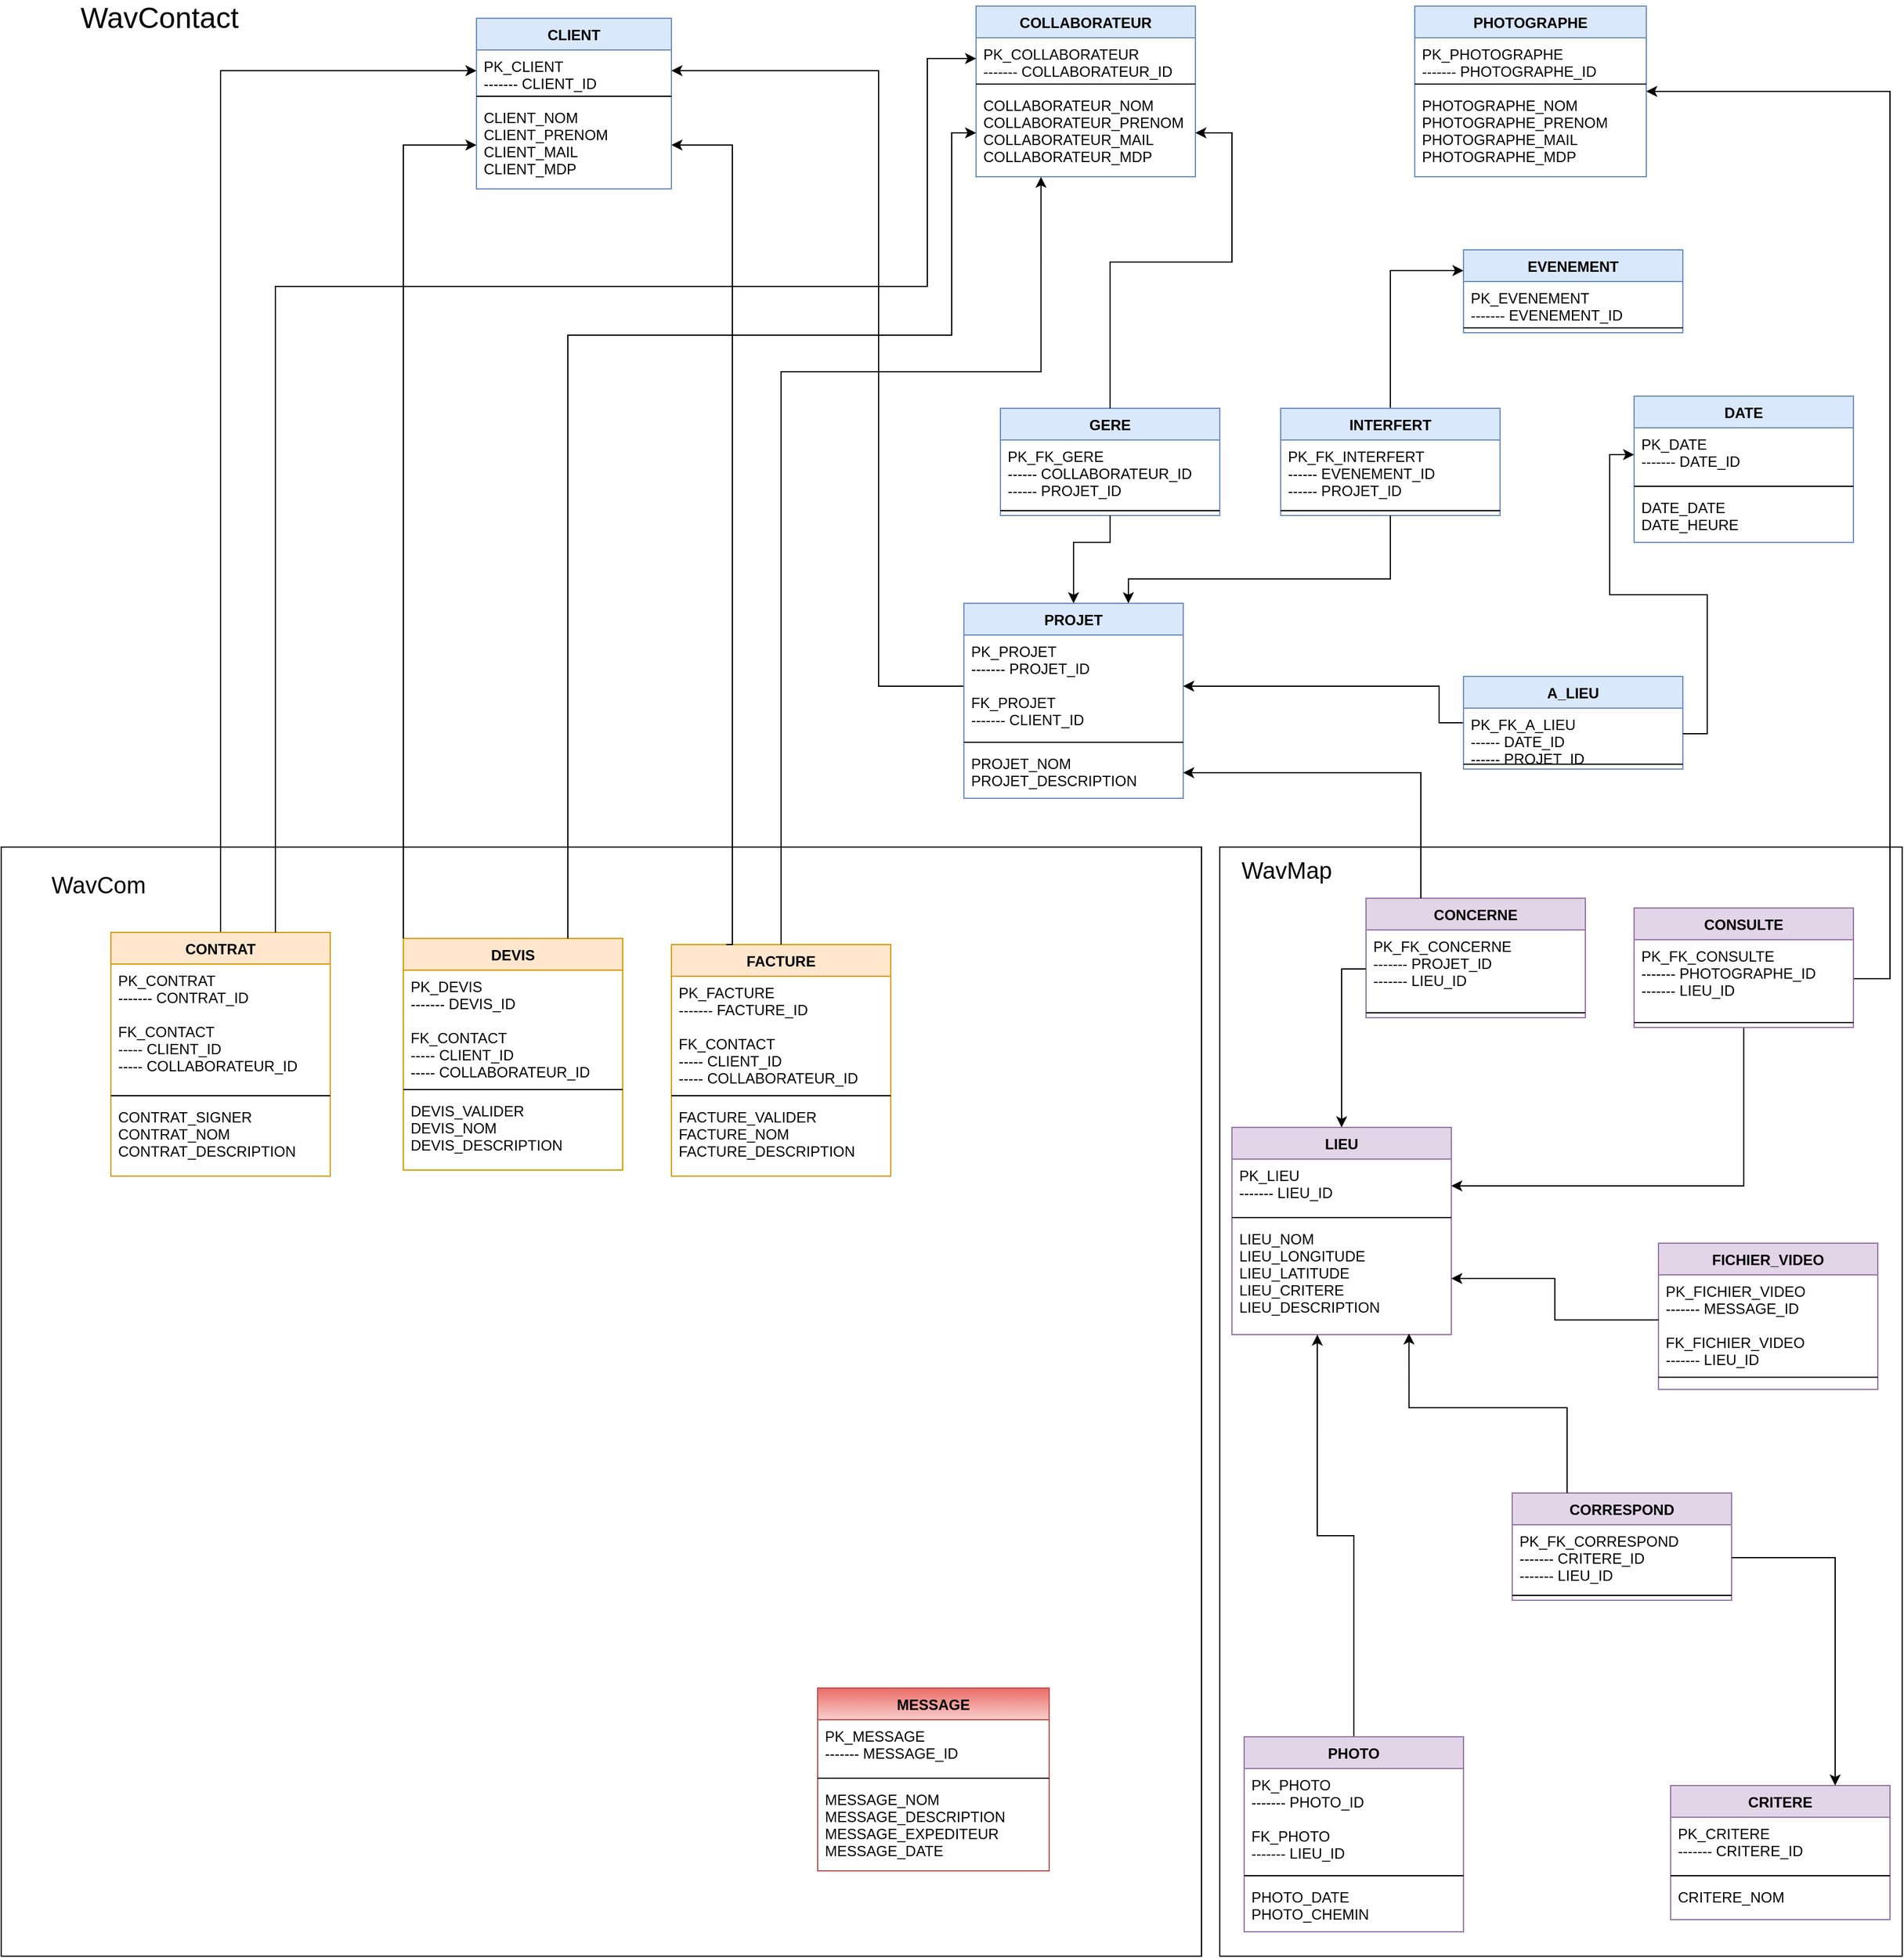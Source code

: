 <mxfile version="15.8.6" type="device"><diagram id="D-ZPbFm5kCAv-HBzowlL" name="Page-1"><mxGraphModel dx="3153" dy="2153" grid="1" gridSize="10" guides="1" tooltips="1" connect="1" arrows="1" fold="1" page="1" pageScale="1" pageWidth="1654" pageHeight="2336" math="0" shadow="0"><root><mxCell id="0"/><mxCell id="1" parent="0"/><mxCell id="SEt0Nu8GCRH9RDk-5Gde-22" value="" style="rounded=0;whiteSpace=wrap;html=1;shadow=0;fillColor=none;" parent="1" vertex="1"><mxGeometry x="47" y="760" width="985" height="910" as="geometry"/></mxCell><mxCell id="SEt0Nu8GCRH9RDk-5Gde-23" value="" style="rounded=0;whiteSpace=wrap;html=1;shadow=0;fillColor=none;" parent="1" vertex="1"><mxGeometry x="1047" y="760" width="560" height="910" as="geometry"/></mxCell><mxCell id="SEt0Nu8GCRH9RDk-5Gde-9" value="CLIENT" style="swimlane;fontStyle=1;align=center;verticalAlign=top;childLayout=stackLayout;horizontal=1;startSize=26;horizontalStack=0;resizeParent=1;resizeParentMax=0;resizeLast=0;collapsible=1;marginBottom=0;fillColor=#dae8fc;strokeColor=#6c8ebf;" parent="1" vertex="1"><mxGeometry x="437" y="80" width="160" height="140" as="geometry"/></mxCell><mxCell id="64" value="PK_CLIENT&#10;------- CLIENT_ID" style="text;strokeColor=none;fillColor=none;align=left;verticalAlign=top;spacingLeft=4;spacingRight=4;overflow=hidden;rotatable=0;points=[[0,0.5],[1,0.5]];portConstraint=eastwest;" parent="SEt0Nu8GCRH9RDk-5Gde-9" vertex="1"><mxGeometry y="26" width="160" height="34" as="geometry"/></mxCell><mxCell id="SEt0Nu8GCRH9RDk-5Gde-11" value="" style="line;strokeWidth=1;fillColor=none;align=left;verticalAlign=middle;spacingTop=-1;spacingLeft=3;spacingRight=3;rotatable=0;labelPosition=right;points=[];portConstraint=eastwest;" parent="SEt0Nu8GCRH9RDk-5Gde-9" vertex="1"><mxGeometry y="60" width="160" height="8" as="geometry"/></mxCell><mxCell id="89" value="CLIENT_NOM&#10;CLIENT_PRENOM&#10;CLIENT_MAIL&#10;CLIENT_MDP" style="text;strokeColor=none;fillColor=none;align=left;verticalAlign=top;spacingLeft=4;spacingRight=4;overflow=hidden;rotatable=0;points=[[0,0.5],[1,0.5]];portConstraint=eastwest;" parent="SEt0Nu8GCRH9RDk-5Gde-9" vertex="1"><mxGeometry y="68" width="160" height="72" as="geometry"/></mxCell><mxCell id="SEt0Nu8GCRH9RDk-5Gde-13" value="COLLABORATEUR" style="swimlane;fontStyle=1;align=center;verticalAlign=top;childLayout=stackLayout;horizontal=1;startSize=26;horizontalStack=0;resizeParent=1;resizeParentMax=0;resizeLast=0;collapsible=1;marginBottom=0;fillColor=#dae8fc;strokeColor=#6c8ebf;" parent="1" vertex="1"><mxGeometry x="847" y="70" width="180" height="140" as="geometry"/></mxCell><mxCell id="65" value="PK_COLLABORATEUR&#10;------- COLLABORATEUR_ID" style="text;strokeColor=none;fillColor=none;align=left;verticalAlign=top;spacingLeft=4;spacingRight=4;overflow=hidden;rotatable=0;points=[[0,0.5],[1,0.5]];portConstraint=eastwest;" parent="SEt0Nu8GCRH9RDk-5Gde-13" vertex="1"><mxGeometry y="26" width="180" height="34" as="geometry"/></mxCell><mxCell id="SEt0Nu8GCRH9RDk-5Gde-14" value="" style="line;strokeWidth=1;fillColor=none;align=left;verticalAlign=middle;spacingTop=-1;spacingLeft=3;spacingRight=3;rotatable=0;labelPosition=right;points=[];portConstraint=eastwest;" parent="SEt0Nu8GCRH9RDk-5Gde-13" vertex="1"><mxGeometry y="60" width="180" height="8" as="geometry"/></mxCell><mxCell id="91" value="COLLABORATEUR_NOM&#10;COLLABORATEUR_PRENOM&#10;COLLABORATEUR_MAIL&#10;COLLABORATEUR_MDP" style="text;strokeColor=none;fillColor=none;align=left;verticalAlign=top;spacingLeft=4;spacingRight=4;overflow=hidden;rotatable=0;points=[[0,0.5],[1,0.5]];portConstraint=eastwest;" parent="SEt0Nu8GCRH9RDk-5Gde-13" vertex="1"><mxGeometry y="68" width="180" height="72" as="geometry"/></mxCell><mxCell id="SEt0Nu8GCRH9RDk-5Gde-24" value="&lt;font style=&quot;font-size: 19px&quot;&gt;WavCom&lt;/font&gt;" style="text;html=1;strokeColor=none;fillColor=none;align=center;verticalAlign=middle;whiteSpace=wrap;rounded=0;shadow=0;fontColor=#000000;" parent="1" vertex="1"><mxGeometry x="67" y="782" width="120" height="20" as="geometry"/></mxCell><mxCell id="SEt0Nu8GCRH9RDk-5Gde-25" value="&lt;font style=&quot;font-size: 19px&quot;&gt;WavMap&lt;/font&gt;" style="text;html=1;strokeColor=none;fillColor=none;align=center;verticalAlign=middle;whiteSpace=wrap;rounded=0;shadow=0;fontColor=#000000;" parent="1" vertex="1"><mxGeometry x="1047" y="770" width="110" height="20" as="geometry"/></mxCell><mxCell id="SEt0Nu8GCRH9RDk-5Gde-26" value="&lt;font style=&quot;font-size: 24px&quot;&gt;WavContact&lt;/font&gt;" style="text;html=1;strokeColor=none;fillColor=none;align=center;verticalAlign=middle;whiteSpace=wrap;rounded=0;shadow=0;fontColor=#000000;" parent="1" vertex="1"><mxGeometry x="87" y="70" width="180" height="20" as="geometry"/></mxCell><mxCell id="SEt0Nu8GCRH9RDk-5Gde-27" style="edgeStyle=orthogonalEdgeStyle;rounded=0;orthogonalLoop=1;jettySize=auto;html=1;exitX=0.5;exitY=1;exitDx=0;exitDy=0;fontColor=#000000;" parent="1" source="SEt0Nu8GCRH9RDk-5Gde-26" target="SEt0Nu8GCRH9RDk-5Gde-26" edge="1"><mxGeometry relative="1" as="geometry"/></mxCell><mxCell id="SEt0Nu8GCRH9RDk-5Gde-48" value="LIEU" style="swimlane;fontStyle=1;align=center;verticalAlign=top;childLayout=stackLayout;horizontal=1;startSize=26;horizontalStack=0;resizeParent=1;resizeParentMax=0;resizeLast=0;collapsible=1;marginBottom=0;fillColor=#e1d5e7;strokeColor=#9673a6;" parent="1" vertex="1"><mxGeometry x="1057" y="990" width="180" height="170" as="geometry"/></mxCell><mxCell id="SEt0Nu8GCRH9RDk-5Gde-49" value="PK_LIEU&#10;------- LIEU_ID" style="text;strokeColor=none;fillColor=none;align=left;verticalAlign=top;spacingLeft=4;spacingRight=4;overflow=hidden;rotatable=0;points=[[0,0.5],[1,0.5]];portConstraint=eastwest;" parent="SEt0Nu8GCRH9RDk-5Gde-48" vertex="1"><mxGeometry y="26" width="180" height="44" as="geometry"/></mxCell><mxCell id="SEt0Nu8GCRH9RDk-5Gde-50" value="" style="line;strokeWidth=1;fillColor=none;align=left;verticalAlign=middle;spacingTop=-1;spacingLeft=3;spacingRight=3;rotatable=0;labelPosition=right;points=[];portConstraint=eastwest;" parent="SEt0Nu8GCRH9RDk-5Gde-48" vertex="1"><mxGeometry y="70" width="180" height="8" as="geometry"/></mxCell><mxCell id="SEt0Nu8GCRH9RDk-5Gde-51" value="LIEU_NOM&#10;LIEU_LONGITUDE&#10;LIEU_LATITUDE&#10;LIEU_CRITERE&#10;LIEU_DESCRIPTION&#10;" style="text;strokeColor=none;fillColor=none;align=left;verticalAlign=top;spacingLeft=4;spacingRight=4;overflow=hidden;rotatable=0;points=[[0,0.5],[1,0.5]];portConstraint=eastwest;fontStyle=0" parent="SEt0Nu8GCRH9RDk-5Gde-48" vertex="1"><mxGeometry y="78" width="180" height="92" as="geometry"/></mxCell><mxCell id="SEt0Nu8GCRH9RDk-5Gde-57" value="DATE" style="swimlane;fontStyle=1;align=center;verticalAlign=top;childLayout=stackLayout;horizontal=1;startSize=26;horizontalStack=0;resizeParent=1;resizeParentMax=0;resizeLast=0;collapsible=1;marginBottom=0;fillColor=#dae8fc;strokeColor=#6c8ebf;" parent="1" vertex="1"><mxGeometry x="1387" y="390" width="180" height="120" as="geometry"/></mxCell><mxCell id="SEt0Nu8GCRH9RDk-5Gde-58" value="PK_DATE&#10;------- DATE_ID" style="text;strokeColor=none;fillColor=none;align=left;verticalAlign=top;spacingLeft=4;spacingRight=4;overflow=hidden;rotatable=0;points=[[0,0.5],[1,0.5]];portConstraint=eastwest;" parent="SEt0Nu8GCRH9RDk-5Gde-57" vertex="1"><mxGeometry y="26" width="180" height="44" as="geometry"/></mxCell><mxCell id="SEt0Nu8GCRH9RDk-5Gde-59" value="" style="line;strokeWidth=1;fillColor=none;align=left;verticalAlign=middle;spacingTop=-1;spacingLeft=3;spacingRight=3;rotatable=0;labelPosition=right;points=[];portConstraint=eastwest;" parent="SEt0Nu8GCRH9RDk-5Gde-57" vertex="1"><mxGeometry y="70" width="180" height="8" as="geometry"/></mxCell><mxCell id="SEt0Nu8GCRH9RDk-5Gde-60" value="DATE_DATE&#10;DATE_HEURE" style="text;strokeColor=none;fillColor=none;align=left;verticalAlign=top;spacingLeft=4;spacingRight=4;overflow=hidden;rotatable=0;points=[[0,0.5],[1,0.5]];portConstraint=eastwest;" parent="SEt0Nu8GCRH9RDk-5Gde-57" vertex="1"><mxGeometry y="78" width="180" height="42" as="geometry"/></mxCell><mxCell id="SEt0Nu8GCRH9RDk-5Gde-70" value="MESSAGE" style="swimlane;fontStyle=1;align=center;verticalAlign=top;childLayout=stackLayout;horizontal=1;startSize=26;horizontalStack=0;resizeParent=1;resizeParentMax=0;resizeLast=0;collapsible=1;marginBottom=0;strokeColor=#b85450;fillColor=#f8cecc;swimlaneFillColor=#ffffff;gradientDirection=north;gradientColor=#ea6b66;glass=0;rounded=0;shadow=0;sketch=0;" parent="1" vertex="1"><mxGeometry x="717" y="1450" width="190" height="150" as="geometry"/></mxCell><mxCell id="SEt0Nu8GCRH9RDk-5Gde-71" value="PK_MESSAGE&#10;------- MESSAGE_ID" style="text;strokeColor=none;fillColor=none;align=left;verticalAlign=top;spacingLeft=4;spacingRight=4;overflow=hidden;rotatable=0;points=[[0,0.5],[1,0.5]];portConstraint=eastwest;" parent="SEt0Nu8GCRH9RDk-5Gde-70" vertex="1"><mxGeometry y="26" width="190" height="44" as="geometry"/></mxCell><mxCell id="SEt0Nu8GCRH9RDk-5Gde-72" value="" style="line;strokeWidth=1;fillColor=none;align=left;verticalAlign=middle;spacingTop=-1;spacingLeft=3;spacingRight=3;rotatable=0;labelPosition=right;points=[];portConstraint=eastwest;" parent="SEt0Nu8GCRH9RDk-5Gde-70" vertex="1"><mxGeometry y="70" width="190" height="8" as="geometry"/></mxCell><mxCell id="SEt0Nu8GCRH9RDk-5Gde-73" value="MESSAGE_NOM&#10;MESSAGE_DESCRIPTION&#10;MESSAGE_EXPEDITEUR&#10;MESSAGE_DATE" style="text;strokeColor=none;fillColor=none;align=left;verticalAlign=top;spacingLeft=4;spacingRight=4;overflow=hidden;rotatable=0;points=[[0,0.5],[1,0.5]];portConstraint=eastwest;" parent="SEt0Nu8GCRH9RDk-5Gde-70" vertex="1"><mxGeometry y="78" width="190" height="72" as="geometry"/></mxCell><mxCell id="74" value="" style="edgeStyle=orthogonalEdgeStyle;rounded=0;orthogonalLoop=1;jettySize=auto;html=1;entryX=1;entryY=0.5;entryDx=0;entryDy=0;exitX=0;exitY=0.5;exitDx=0;exitDy=0;" parent="1" source="SEt0Nu8GCRH9RDk-5Gde-29" target="64" edge="1"><mxGeometry relative="1" as="geometry"><mxPoint x="897" y="635" as="targetPoint"/><Array as="points"><mxPoint x="767" y="628"/><mxPoint x="767" y="123"/></Array></mxGeometry></mxCell><mxCell id="SEt0Nu8GCRH9RDk-5Gde-28" value="PROJET" style="swimlane;fontStyle=1;align=center;verticalAlign=top;childLayout=stackLayout;horizontal=1;startSize=26;horizontalStack=0;resizeParent=1;resizeParentMax=0;resizeLast=0;collapsible=1;marginBottom=0;fillColor=#dae8fc;strokeColor=#6c8ebf;" parent="1" vertex="1"><mxGeometry x="837" y="560" width="180" height="160" as="geometry"><mxRectangle x="775" y="490" width="70" height="26" as="alternateBounds"/></mxGeometry></mxCell><mxCell id="SEt0Nu8GCRH9RDk-5Gde-29" value="PK_PROJET&#10;------- PROJET_ID&#10;&#10;FK_PROJET&#10;------- CLIENT_ID" style="text;strokeColor=none;fillColor=none;align=left;verticalAlign=top;spacingLeft=4;spacingRight=4;overflow=hidden;rotatable=0;points=[[0,0.5],[1,0.5]];portConstraint=eastwest;" parent="SEt0Nu8GCRH9RDk-5Gde-28" vertex="1"><mxGeometry y="26" width="180" height="84" as="geometry"/></mxCell><mxCell id="SEt0Nu8GCRH9RDk-5Gde-30" value="" style="line;strokeWidth=1;fillColor=none;align=left;verticalAlign=middle;spacingTop=-1;spacingLeft=3;spacingRight=3;rotatable=0;labelPosition=right;points=[];portConstraint=eastwest;" parent="SEt0Nu8GCRH9RDk-5Gde-28" vertex="1"><mxGeometry y="110" width="180" height="8" as="geometry"/></mxCell><mxCell id="SEt0Nu8GCRH9RDk-5Gde-31" value="PROJET_NOM&#10;PROJET_DESCRIPTION&#10;&#10;" style="text;strokeColor=none;fillColor=none;align=left;verticalAlign=top;spacingLeft=4;spacingRight=4;overflow=hidden;rotatable=0;points=[[0,0.5],[1,0.5]];portConstraint=eastwest;" parent="SEt0Nu8GCRH9RDk-5Gde-28" vertex="1"><mxGeometry y="118" width="180" height="42" as="geometry"/></mxCell><mxCell id="I1SLngNOvAmTwP2ROaXQ-10" value="FICHIER_VIDEO" style="swimlane;fontStyle=1;align=center;verticalAlign=top;childLayout=stackLayout;horizontal=1;startSize=26;horizontalStack=0;resizeParent=1;resizeParentMax=0;resizeLast=0;collapsible=1;marginBottom=0;fillColor=#e1d5e7;strokeColor=#9673a6;" parent="1" vertex="1"><mxGeometry x="1407" y="1085" width="180" height="120" as="geometry"/></mxCell><mxCell id="49" value="PK_FICHIER_VIDEO&#10;------- MESSAGE_ID&#10;&#10;FK_FICHIER_VIDEO&#10;------- LIEU_ID" style="text;strokeColor=none;fillColor=none;align=left;verticalAlign=top;spacingLeft=4;spacingRight=4;overflow=hidden;rotatable=0;points=[[0,0.5],[1,0.5]];portConstraint=eastwest;" parent="I1SLngNOvAmTwP2ROaXQ-10" vertex="1"><mxGeometry y="26" width="180" height="74" as="geometry"/></mxCell><mxCell id="I1SLngNOvAmTwP2ROaXQ-12" value="" style="line;strokeWidth=1;fillColor=none;align=left;verticalAlign=middle;spacingTop=-1;spacingLeft=3;spacingRight=3;rotatable=0;labelPosition=right;points=[];portConstraint=eastwest;" parent="I1SLngNOvAmTwP2ROaXQ-10" vertex="1"><mxGeometry y="100" width="180" height="20" as="geometry"/></mxCell><mxCell id="63" value="" style="edgeStyle=orthogonalEdgeStyle;rounded=0;orthogonalLoop=1;jettySize=auto;html=1;entryX=0.389;entryY=1;entryDx=0;entryDy=0;entryPerimeter=0;" parent="1" source="I1SLngNOvAmTwP2ROaXQ-14" target="SEt0Nu8GCRH9RDk-5Gde-51" edge="1"><mxGeometry relative="1" as="geometry"><mxPoint x="1127" y="1090" as="targetPoint"/></mxGeometry></mxCell><mxCell id="I1SLngNOvAmTwP2ROaXQ-14" value="PHOTO" style="swimlane;fontStyle=1;align=center;verticalAlign=top;childLayout=stackLayout;horizontal=1;startSize=26;horizontalStack=0;resizeParent=1;resizeParentMax=0;resizeLast=0;collapsible=1;marginBottom=0;fillColor=#e1d5e7;strokeColor=#9673a6;" parent="1" vertex="1"><mxGeometry x="1067" y="1490" width="180" height="160" as="geometry"/></mxCell><mxCell id="I1SLngNOvAmTwP2ROaXQ-15" value="PK_PHOTO&#10;------- PHOTO_ID&#10;&#10;FK_PHOTO&#10;------- LIEU_ID" style="text;strokeColor=none;fillColor=none;align=left;verticalAlign=top;spacingLeft=4;spacingRight=4;overflow=hidden;rotatable=0;points=[[0,0.5],[1,0.5]];portConstraint=eastwest;" parent="I1SLngNOvAmTwP2ROaXQ-14" vertex="1"><mxGeometry y="26" width="180" height="84" as="geometry"/></mxCell><mxCell id="I1SLngNOvAmTwP2ROaXQ-16" value="" style="line;strokeWidth=1;fillColor=none;align=left;verticalAlign=middle;spacingTop=-1;spacingLeft=3;spacingRight=3;rotatable=0;labelPosition=right;points=[];portConstraint=eastwest;" parent="I1SLngNOvAmTwP2ROaXQ-14" vertex="1"><mxGeometry y="110" width="180" height="8" as="geometry"/></mxCell><mxCell id="I1SLngNOvAmTwP2ROaXQ-17" value="PHOTO_DATE&#10;PHOTO_CHEMIN" style="text;strokeColor=none;fillColor=none;align=left;verticalAlign=top;spacingLeft=4;spacingRight=4;overflow=hidden;rotatable=0;points=[[0,0.5],[1,0.5]];portConstraint=eastwest;" parent="I1SLngNOvAmTwP2ROaXQ-14" vertex="1"><mxGeometry y="118" width="180" height="42" as="geometry"/></mxCell><mxCell id="I1SLngNOvAmTwP2ROaXQ-23" value="CRITERE" style="swimlane;fontStyle=1;align=center;verticalAlign=top;childLayout=stackLayout;horizontal=1;startSize=26;horizontalStack=0;resizeParent=1;resizeParentMax=0;resizeLast=0;collapsible=1;marginBottom=0;fillColor=#e1d5e7;strokeColor=#9673a6;" parent="1" vertex="1"><mxGeometry x="1417" y="1530" width="180" height="110" as="geometry"/></mxCell><mxCell id="I1SLngNOvAmTwP2ROaXQ-24" value="PK_CRITERE&#10;------- CRITERE_ID" style="text;strokeColor=none;fillColor=none;align=left;verticalAlign=top;spacingLeft=4;spacingRight=4;overflow=hidden;rotatable=0;points=[[0,0.5],[1,0.5]];portConstraint=eastwest;" parent="I1SLngNOvAmTwP2ROaXQ-23" vertex="1"><mxGeometry y="26" width="180" height="44" as="geometry"/></mxCell><mxCell id="I1SLngNOvAmTwP2ROaXQ-25" value="" style="line;strokeWidth=1;fillColor=none;align=left;verticalAlign=middle;spacingTop=-1;spacingLeft=3;spacingRight=3;rotatable=0;labelPosition=right;points=[];portConstraint=eastwest;" parent="I1SLngNOvAmTwP2ROaXQ-23" vertex="1"><mxGeometry y="70" width="180" height="8" as="geometry"/></mxCell><mxCell id="I1SLngNOvAmTwP2ROaXQ-26" value="CRITERE_NOM" style="text;strokeColor=none;fillColor=none;align=left;verticalAlign=top;spacingLeft=4;spacingRight=4;overflow=hidden;rotatable=0;points=[[0,0.5],[1,0.5]];portConstraint=eastwest;" parent="I1SLngNOvAmTwP2ROaXQ-23" vertex="1"><mxGeometry y="78" width="180" height="32" as="geometry"/></mxCell><mxCell id="95" value="" style="edgeStyle=orthogonalEdgeStyle;rounded=0;orthogonalLoop=1;jettySize=auto;html=1;fontColor=#9933FF;entryX=0;entryY=0.5;entryDx=0;entryDy=0;" parent="1" source="I1SLngNOvAmTwP2ROaXQ-46" target="64" edge="1"><mxGeometry relative="1" as="geometry"><mxPoint x="677" y="500" as="targetPoint"/></mxGeometry></mxCell><mxCell id="I1SLngNOvAmTwP2ROaXQ-46" value="CONTRAT" style="swimlane;fontStyle=1;align=center;verticalAlign=top;childLayout=stackLayout;horizontal=1;startSize=26;horizontalStack=0;resizeParent=1;resizeParentMax=0;resizeLast=0;collapsible=1;marginBottom=0;fillColor=#ffe6cc;strokeColor=#d79b00;" parent="1" vertex="1"><mxGeometry x="137" y="830" width="180" height="200" as="geometry"/></mxCell><mxCell id="I1SLngNOvAmTwP2ROaXQ-47" value="PK_CONTRAT&#10;------- CONTRAT_ID&#10;&#10;FK_CONTACT&#10;----- CLIENT_ID&#10;----- COLLABORATEUR_ID" style="text;strokeColor=none;fillColor=none;align=left;verticalAlign=top;spacingLeft=4;spacingRight=4;overflow=hidden;rotatable=0;points=[[0,0.5],[1,0.5]];portConstraint=eastwest;" parent="I1SLngNOvAmTwP2ROaXQ-46" vertex="1"><mxGeometry y="26" width="180" height="104" as="geometry"/></mxCell><mxCell id="I1SLngNOvAmTwP2ROaXQ-48" value="" style="line;strokeWidth=1;fillColor=none;align=left;verticalAlign=middle;spacingTop=-1;spacingLeft=3;spacingRight=3;rotatable=0;labelPosition=right;points=[];portConstraint=eastwest;" parent="I1SLngNOvAmTwP2ROaXQ-46" vertex="1"><mxGeometry y="130" width="180" height="8" as="geometry"/></mxCell><mxCell id="I1SLngNOvAmTwP2ROaXQ-49" value="CONTRAT_SIGNER&#10;CONTRAT_NOM&#10;CONTRAT_DESCRIPTION" style="text;strokeColor=none;fillColor=none;align=left;verticalAlign=top;spacingLeft=4;spacingRight=4;overflow=hidden;rotatable=0;points=[[0,0.5],[1,0.5]];portConstraint=eastwest;" parent="I1SLngNOvAmTwP2ROaXQ-46" vertex="1"><mxGeometry y="138" width="180" height="62" as="geometry"/></mxCell><mxCell id="I1SLngNOvAmTwP2ROaXQ-51" value="DEVIS" style="swimlane;fontStyle=1;align=center;verticalAlign=top;childLayout=stackLayout;horizontal=1;startSize=26;horizontalStack=0;resizeParent=1;resizeParentMax=0;resizeLast=0;collapsible=1;marginBottom=0;fillColor=#ffe6cc;strokeColor=#d79b00;" parent="1" vertex="1"><mxGeometry x="377" y="835" width="180" height="190" as="geometry"/></mxCell><mxCell id="I1SLngNOvAmTwP2ROaXQ-52" value="PK_DEVIS&#10;------- DEVIS_ID&#10;&#10;FK_CONTACT&#10;----- CLIENT_ID&#10;----- COLLABORATEUR_ID" style="text;strokeColor=none;fillColor=none;align=left;verticalAlign=top;spacingLeft=4;spacingRight=4;overflow=hidden;rotatable=0;points=[[0,0.5],[1,0.5]];portConstraint=eastwest;" parent="I1SLngNOvAmTwP2ROaXQ-51" vertex="1"><mxGeometry y="26" width="180" height="94" as="geometry"/></mxCell><mxCell id="I1SLngNOvAmTwP2ROaXQ-53" value="" style="line;strokeWidth=1;fillColor=none;align=left;verticalAlign=middle;spacingTop=-1;spacingLeft=3;spacingRight=3;rotatable=0;labelPosition=right;points=[];portConstraint=eastwest;" parent="I1SLngNOvAmTwP2ROaXQ-51" vertex="1"><mxGeometry y="120" width="180" height="8" as="geometry"/></mxCell><mxCell id="I1SLngNOvAmTwP2ROaXQ-54" value="DEVIS_VALIDER&#10;DEVIS_NOM&#10;DEVIS_DESCRIPTION" style="text;strokeColor=none;fillColor=none;align=left;verticalAlign=top;spacingLeft=4;spacingRight=4;overflow=hidden;rotatable=0;points=[[0,0.5],[1,0.5]];portConstraint=eastwest;" parent="I1SLngNOvAmTwP2ROaXQ-51" vertex="1"><mxGeometry y="128" width="180" height="62" as="geometry"/></mxCell><mxCell id="I1SLngNOvAmTwP2ROaXQ-59" value="FACTURE" style="swimlane;fontStyle=1;align=center;verticalAlign=top;childLayout=stackLayout;horizontal=1;startSize=26;horizontalStack=0;resizeParent=1;resizeParentMax=0;resizeLast=0;collapsible=1;marginBottom=0;fillColor=#ffe6cc;strokeColor=#d79b00;" parent="1" vertex="1"><mxGeometry x="597" y="840" width="180" height="190" as="geometry"/></mxCell><mxCell id="I1SLngNOvAmTwP2ROaXQ-60" value="PK_FACTURE&#10;------- FACTURE_ID&#10;&#10;FK_CONTACT&#10;----- CLIENT_ID&#10;----- COLLABORATEUR_ID" style="text;strokeColor=none;fillColor=none;align=left;verticalAlign=top;spacingLeft=4;spacingRight=4;overflow=hidden;rotatable=0;points=[[0,0.5],[1,0.5]];portConstraint=eastwest;" parent="I1SLngNOvAmTwP2ROaXQ-59" vertex="1"><mxGeometry y="26" width="180" height="94" as="geometry"/></mxCell><mxCell id="I1SLngNOvAmTwP2ROaXQ-61" value="" style="line;strokeWidth=1;fillColor=none;align=left;verticalAlign=middle;spacingTop=-1;spacingLeft=3;spacingRight=3;rotatable=0;labelPosition=right;points=[];portConstraint=eastwest;" parent="I1SLngNOvAmTwP2ROaXQ-59" vertex="1"><mxGeometry y="120" width="180" height="8" as="geometry"/></mxCell><mxCell id="I1SLngNOvAmTwP2ROaXQ-62" value="FACTURE_VALIDER&#10;FACTURE_NOM&#10;FACTURE_DESCRIPTION" style="text;strokeColor=none;fillColor=none;align=left;verticalAlign=top;spacingLeft=4;spacingRight=4;overflow=hidden;rotatable=0;points=[[0,0.5],[1,0.5]];portConstraint=eastwest;" parent="I1SLngNOvAmTwP2ROaXQ-59" vertex="1"><mxGeometry y="128" width="180" height="62" as="geometry"/></mxCell><mxCell id="I1SLngNOvAmTwP2ROaXQ-74" value="EVENEMENT" style="swimlane;fontStyle=1;align=center;verticalAlign=top;childLayout=stackLayout;horizontal=1;startSize=26;horizontalStack=0;resizeParent=1;resizeParentMax=0;resizeLast=0;collapsible=1;marginBottom=0;fillColor=#dae8fc;strokeColor=#6c8ebf;" parent="1" vertex="1"><mxGeometry x="1247" y="270" width="180" height="68" as="geometry"/></mxCell><mxCell id="I1SLngNOvAmTwP2ROaXQ-75" value="PK_EVENEMENT&#10;------- EVENEMENT_ID" style="text;strokeColor=none;fillColor=none;align=left;verticalAlign=top;spacingLeft=4;spacingRight=4;overflow=hidden;rotatable=0;points=[[0,0.5],[1,0.5]];portConstraint=eastwest;" parent="I1SLngNOvAmTwP2ROaXQ-74" vertex="1"><mxGeometry y="26" width="180" height="34" as="geometry"/></mxCell><mxCell id="I1SLngNOvAmTwP2ROaXQ-76" value="" style="line;strokeWidth=1;fillColor=none;align=left;verticalAlign=middle;spacingTop=-1;spacingLeft=3;spacingRight=3;rotatable=0;labelPosition=right;points=[];portConstraint=eastwest;" parent="I1SLngNOvAmTwP2ROaXQ-74" vertex="1"><mxGeometry y="60" width="180" height="8" as="geometry"/></mxCell><mxCell id="8" value="PHOTOGRAPHE" style="swimlane;fontStyle=1;align=center;verticalAlign=top;childLayout=stackLayout;horizontal=1;startSize=26;horizontalStack=0;resizeParent=1;resizeParentMax=0;resizeLast=0;collapsible=1;marginBottom=0;fillColor=#dae8fc;strokeColor=#6c8ebf;" parent="1" vertex="1"><mxGeometry x="1207" y="70" width="190" height="140" as="geometry"/></mxCell><mxCell id="69" value="PK_PHOTOGRAPHE&#10;------- PHOTOGRAPHE_ID" style="text;strokeColor=none;fillColor=none;align=left;verticalAlign=top;spacingLeft=4;spacingRight=4;overflow=hidden;rotatable=0;points=[[0,0.5],[1,0.5]];portConstraint=eastwest;" parent="8" vertex="1"><mxGeometry y="26" width="190" height="34" as="geometry"/></mxCell><mxCell id="9" value="" style="line;strokeWidth=1;fillColor=none;align=left;verticalAlign=middle;spacingTop=-1;spacingLeft=3;spacingRight=3;rotatable=0;labelPosition=right;points=[];portConstraint=eastwest;" parent="8" vertex="1"><mxGeometry y="60" width="190" height="8" as="geometry"/></mxCell><mxCell id="92" value="PHOTOGRAPHE_NOM&#10;PHOTOGRAPHE_PRENOM&#10;PHOTOGRAPHE_MAIL&#10;PHOTOGRAPHE_MDP" style="text;strokeColor=none;fillColor=none;align=left;verticalAlign=top;spacingLeft=4;spacingRight=4;overflow=hidden;rotatable=0;points=[[0,0.5],[1,0.5]];portConstraint=eastwest;" parent="8" vertex="1"><mxGeometry y="68" width="190" height="72" as="geometry"/></mxCell><mxCell id="17" value="" style="edgeStyle=orthogonalEdgeStyle;rounded=0;orthogonalLoop=1;jettySize=auto;html=1;entryX=1;entryY=0.5;entryDx=0;entryDy=0;" parent="1" source="10" target="SEt0Nu8GCRH9RDk-5Gde-49" edge="1"><mxGeometry relative="1" as="geometry"><mxPoint x="1307" y="868.0" as="targetPoint"/></mxGeometry></mxCell><mxCell id="22" value="" style="edgeStyle=orthogonalEdgeStyle;rounded=0;orthogonalLoop=1;jettySize=auto;html=1;entryX=1;entryY=0.5;entryDx=0;entryDy=0;" parent="1" source="10" target="8" edge="1"><mxGeometry relative="1" as="geometry"><mxPoint x="1647" y="868.0" as="targetPoint"/><Array as="points"><mxPoint x="1597" y="868"/><mxPoint x="1597" y="140"/></Array></mxGeometry></mxCell><mxCell id="10" value="CONSULTE" style="swimlane;fontStyle=1;align=center;verticalAlign=top;childLayout=stackLayout;horizontal=1;startSize=26;horizontalStack=0;resizeParent=1;resizeParentMax=0;resizeLast=0;collapsible=1;marginBottom=0;fillColor=#e1d5e7;strokeColor=#9673a6;" parent="1" vertex="1"><mxGeometry x="1387" y="810" width="180" height="98" as="geometry"/></mxCell><mxCell id="75" value="PK_FK_CONSULTE&#10;------- PHOTOGRAPHE_ID&#10;------- LIEU_ID" style="text;strokeColor=none;fillColor=none;align=left;verticalAlign=top;spacingLeft=4;spacingRight=4;overflow=hidden;rotatable=0;points=[[0,0.5],[1,0.5]];portConstraint=eastwest;" parent="10" vertex="1"><mxGeometry y="26" width="180" height="64" as="geometry"/></mxCell><mxCell id="12" value="" style="line;strokeWidth=1;fillColor=none;align=left;verticalAlign=middle;spacingTop=-1;spacingLeft=3;spacingRight=3;rotatable=0;labelPosition=right;points=[];portConstraint=eastwest;" parent="10" vertex="1"><mxGeometry y="90" width="180" height="8" as="geometry"/></mxCell><mxCell id="34" value="" style="edgeStyle=orthogonalEdgeStyle;rounded=0;orthogonalLoop=1;jettySize=auto;html=1;entryX=1;entryY=0.5;entryDx=0;entryDy=0;" parent="1" source="23" target="SEt0Nu8GCRH9RDk-5Gde-29" edge="1"><mxGeometry relative="1" as="geometry"><Array as="points"><mxPoint x="1227" y="658"/><mxPoint x="1227" y="628"/></Array></mxGeometry></mxCell><mxCell id="23" value="A_LIEU" style="swimlane;fontStyle=1;align=center;verticalAlign=top;childLayout=stackLayout;horizontal=1;startSize=26;horizontalStack=0;resizeParent=1;resizeParentMax=0;resizeLast=0;collapsible=1;marginBottom=0;fillColor=#dae8fc;strokeColor=#6c8ebf;" parent="1" vertex="1"><mxGeometry x="1247" y="620" width="180" height="76" as="geometry"/></mxCell><mxCell id="25" value="PK_FK_A_LIEU&#10;------ DATE_ID&#10;------ PROJET_ID" style="text;strokeColor=none;fillColor=none;align=left;verticalAlign=top;spacingLeft=4;spacingRight=4;overflow=hidden;rotatable=0;points=[[0,0.5],[1,0.5]];portConstraint=eastwest;" parent="23" vertex="1"><mxGeometry y="26" width="180" height="42" as="geometry"/></mxCell><mxCell id="24" value="" style="line;strokeWidth=1;fillColor=none;align=left;verticalAlign=middle;spacingTop=-1;spacingLeft=3;spacingRight=3;rotatable=0;labelPosition=right;points=[];portConstraint=eastwest;" parent="23" vertex="1"><mxGeometry y="68" width="180" height="8" as="geometry"/></mxCell><mxCell id="26" value="" style="edgeStyle=orthogonalEdgeStyle;rounded=0;orthogonalLoop=1;jettySize=auto;html=1;entryX=0;entryY=0.5;entryDx=0;entryDy=0;" parent="1" source="25" target="SEt0Nu8GCRH9RDk-5Gde-58" edge="1"><mxGeometry relative="1" as="geometry"/></mxCell><mxCell id="41" value="CONCERNE" style="swimlane;fontStyle=1;align=center;verticalAlign=top;childLayout=stackLayout;horizontal=1;startSize=26;horizontalStack=0;resizeParent=1;resizeParentMax=0;resizeLast=0;collapsible=1;marginBottom=0;fillColor=#e1d5e7;strokeColor=#9673a6;" parent="1" vertex="1"><mxGeometry x="1167" y="802" width="180" height="98" as="geometry"/></mxCell><mxCell id="77" value="PK_FK_CONCERNE&#10;------- PROJET_ID&#10;------- LIEU_ID" style="text;strokeColor=none;fillColor=none;align=left;verticalAlign=top;spacingLeft=4;spacingRight=4;overflow=hidden;rotatable=0;points=[[0,0.5],[1,0.5]];portConstraint=eastwest;" parent="41" vertex="1"><mxGeometry y="26" width="180" height="64" as="geometry"/></mxCell><mxCell id="42" value="" style="line;strokeWidth=1;fillColor=none;align=left;verticalAlign=middle;spacingTop=-1;spacingLeft=3;spacingRight=3;rotatable=0;labelPosition=right;points=[];portConstraint=eastwest;" parent="41" vertex="1"><mxGeometry y="90" width="180" height="8" as="geometry"/></mxCell><mxCell id="46" value="" style="edgeStyle=orthogonalEdgeStyle;rounded=0;orthogonalLoop=1;jettySize=auto;html=1;entryX=1;entryY=0.5;entryDx=0;entryDy=0;exitX=0.25;exitY=0;exitDx=0;exitDy=0;" parent="1" source="41" target="SEt0Nu8GCRH9RDk-5Gde-31" edge="1"><mxGeometry relative="1" as="geometry"/></mxCell><mxCell id="52" value="" style="edgeStyle=orthogonalEdgeStyle;rounded=0;orthogonalLoop=1;jettySize=auto;html=1;entryX=1;entryY=0.5;entryDx=0;entryDy=0;exitX=0;exitY=0.5;exitDx=0;exitDy=0;" parent="1" source="49" target="SEt0Nu8GCRH9RDk-5Gde-51" edge="1"><mxGeometry relative="1" as="geometry"><mxPoint x="1487" y="916" as="sourcePoint"/><mxPoint x="1247" y="968" as="targetPoint"/></mxGeometry></mxCell><mxCell id="40" value="" style="edgeStyle=orthogonalEdgeStyle;rounded=0;orthogonalLoop=1;jettySize=auto;html=1;entryX=0;entryY=0.25;entryDx=0;entryDy=0;exitX=0.5;exitY=0;exitDx=0;exitDy=0;" parent="1" source="80" target="I1SLngNOvAmTwP2ROaXQ-74" edge="1"><mxGeometry relative="1" as="geometry"><Array as="points"><mxPoint x="1187" y="287"/></Array></mxGeometry></mxCell><mxCell id="53" value="CORRESPOND" style="swimlane;fontStyle=1;align=center;verticalAlign=top;childLayout=stackLayout;horizontal=1;startSize=26;horizontalStack=0;resizeParent=1;resizeParentMax=0;resizeLast=0;collapsible=1;marginBottom=0;fillColor=#e1d5e7;strokeColor=#9673a6;" parent="1" vertex="1"><mxGeometry x="1287" y="1290" width="180" height="88" as="geometry"/></mxCell><mxCell id="76" value="PK_FK_CORRESPOND&#10;------- CRITERE_ID&#10;------- LIEU_ID" style="text;strokeColor=none;fillColor=none;align=left;verticalAlign=top;spacingLeft=4;spacingRight=4;overflow=hidden;rotatable=0;points=[[0,0.5],[1,0.5]];portConstraint=eastwest;" parent="53" vertex="1"><mxGeometry y="26" width="180" height="54" as="geometry"/></mxCell><mxCell id="54" value="" style="line;strokeWidth=1;fillColor=none;align=left;verticalAlign=middle;spacingTop=-1;spacingLeft=3;spacingRight=3;rotatable=0;labelPosition=right;points=[];portConstraint=eastwest;" parent="53" vertex="1"><mxGeometry y="80" width="180" height="8" as="geometry"/></mxCell><mxCell id="57" value="" style="edgeStyle=orthogonalEdgeStyle;rounded=0;orthogonalLoop=1;jettySize=auto;html=1;entryX=0.807;entryY=0.99;entryDx=0;entryDy=0;exitX=0.25;exitY=0;exitDx=0;exitDy=0;entryPerimeter=0;" parent="1" source="53" target="SEt0Nu8GCRH9RDk-5Gde-51" edge="1"><mxGeometry relative="1" as="geometry"><mxPoint x="1357" y="1163" as="sourcePoint"/><mxPoint x="1247" y="1049.0" as="targetPoint"/><Array as="points"><mxPoint x="1332" y="1220"/><mxPoint x="1202" y="1220"/></Array></mxGeometry></mxCell><mxCell id="58" value="" style="edgeStyle=orthogonalEdgeStyle;rounded=0;orthogonalLoop=1;jettySize=auto;html=1;entryX=0.75;entryY=0;entryDx=0;entryDy=0;exitX=1;exitY=0.5;exitDx=0;exitDy=0;" parent="1" source="76" target="I1SLngNOvAmTwP2ROaXQ-23" edge="1"><mxGeometry relative="1" as="geometry"><mxPoint x="1437" y="1369" as="sourcePoint"/><mxPoint x="1257" y="1059.0" as="targetPoint"/></mxGeometry></mxCell><mxCell id="79" value="" style="edgeStyle=orthogonalEdgeStyle;rounded=0;orthogonalLoop=1;jettySize=auto;html=1;entryX=0.5;entryY=0;entryDx=0;entryDy=0;exitX=0;exitY=0.5;exitDx=0;exitDy=0;" parent="1" source="77" target="SEt0Nu8GCRH9RDk-5Gde-48" edge="1"><mxGeometry relative="1" as="geometry"><mxPoint x="1222" y="789" as="sourcePoint"/><mxPoint x="1167" y="684" as="targetPoint"/></mxGeometry></mxCell><mxCell id="80" value="INTERFERT" style="swimlane;fontStyle=1;align=center;verticalAlign=top;childLayout=stackLayout;horizontal=1;startSize=26;horizontalStack=0;resizeParent=1;resizeParentMax=0;resizeLast=0;collapsible=1;marginBottom=0;fillColor=#dae8fc;strokeColor=#6c8ebf;" parent="1" vertex="1"><mxGeometry x="1097" y="400" width="180" height="88" as="geometry"/></mxCell><mxCell id="81" value="PK_FK_INTERFERT&#10;------ EVENEMENT_ID&#10;------ PROJET_ID" style="text;strokeColor=none;fillColor=none;align=left;verticalAlign=top;spacingLeft=4;spacingRight=4;overflow=hidden;rotatable=0;points=[[0,0.5],[1,0.5]];portConstraint=eastwest;" parent="80" vertex="1"><mxGeometry y="26" width="180" height="54" as="geometry"/></mxCell><mxCell id="82" value="" style="line;strokeWidth=1;fillColor=none;align=left;verticalAlign=middle;spacingTop=-1;spacingLeft=3;spacingRight=3;rotatable=0;labelPosition=right;points=[];portConstraint=eastwest;" parent="80" vertex="1"><mxGeometry y="80" width="180" height="8" as="geometry"/></mxCell><mxCell id="83" value="" style="edgeStyle=orthogonalEdgeStyle;rounded=0;orthogonalLoop=1;jettySize=auto;html=1;entryX=0.75;entryY=0;entryDx=0;entryDy=0;exitX=0.5;exitY=1;exitDx=0;exitDy=0;" parent="1" source="80" target="SEt0Nu8GCRH9RDk-5Gde-28" edge="1"><mxGeometry relative="1" as="geometry"><mxPoint x="1257" y="668" as="sourcePoint"/><mxPoint x="1177" y="598" as="targetPoint"/><Array as="points"><mxPoint x="1187" y="540"/><mxPoint x="972" y="540"/></Array></mxGeometry></mxCell><mxCell id="84" value="GERE" style="swimlane;fontStyle=1;align=center;verticalAlign=top;childLayout=stackLayout;horizontal=1;startSize=26;horizontalStack=0;resizeParent=1;resizeParentMax=0;resizeLast=0;collapsible=1;marginBottom=0;fillColor=#dae8fc;strokeColor=#6c8ebf;" parent="1" vertex="1"><mxGeometry x="867" y="400" width="180" height="88" as="geometry"/></mxCell><mxCell id="85" value="PK_FK_GERE&#10;------ COLLABORATEUR_ID&#10;------ PROJET_ID" style="text;strokeColor=none;fillColor=none;align=left;verticalAlign=top;spacingLeft=4;spacingRight=4;overflow=hidden;rotatable=0;points=[[0,0.5],[1,0.5]];portConstraint=eastwest;" parent="84" vertex="1"><mxGeometry y="26" width="180" height="54" as="geometry"/></mxCell><mxCell id="86" value="" style="line;strokeWidth=1;fillColor=none;align=left;verticalAlign=middle;spacingTop=-1;spacingLeft=3;spacingRight=3;rotatable=0;labelPosition=right;points=[];portConstraint=eastwest;" parent="84" vertex="1"><mxGeometry y="80" width="180" height="8" as="geometry"/></mxCell><mxCell id="88" value="" style="edgeStyle=orthogonalEdgeStyle;rounded=0;orthogonalLoop=1;jettySize=auto;html=1;exitX=0.5;exitY=0;exitDx=0;exitDy=0;entryX=1;entryY=0.5;entryDx=0;entryDy=0;" parent="1" source="84" target="91" edge="1"><mxGeometry relative="1" as="geometry"><mxPoint x="922" y="498" as="sourcePoint"/><mxPoint x="1057" y="250" as="targetPoint"/><Array as="points"><mxPoint x="957" y="280"/><mxPoint x="1057" y="280"/><mxPoint x="1057" y="174"/></Array></mxGeometry></mxCell><mxCell id="96" value="" style="edgeStyle=orthogonalEdgeStyle;rounded=0;orthogonalLoop=1;jettySize=auto;html=1;fontColor=#9933FF;entryX=0;entryY=0.5;entryDx=0;entryDy=0;exitX=0;exitY=0;exitDx=0;exitDy=0;" parent="1" source="I1SLngNOvAmTwP2ROaXQ-51" target="89" edge="1"><mxGeometry relative="1" as="geometry"><mxPoint x="597" y="840" as="sourcePoint"/><mxPoint x="747" y="203" as="targetPoint"/><Array as="points"><mxPoint x="377" y="184"/></Array></mxGeometry></mxCell><mxCell id="98" value="" style="edgeStyle=orthogonalEdgeStyle;rounded=0;orthogonalLoop=1;jettySize=auto;html=1;fontColor=#9933FF;exitX=0.25;exitY=0;exitDx=0;exitDy=0;entryX=1;entryY=0.5;entryDx=0;entryDy=0;" parent="1" source="I1SLngNOvAmTwP2ROaXQ-59" target="89" edge="1"><mxGeometry relative="1" as="geometry"><mxPoint x="712" y="1060" as="sourcePoint"/><mxPoint x="637" y="170" as="targetPoint"/><Array as="points"><mxPoint x="647" y="840"/><mxPoint x="647" y="184"/></Array></mxGeometry></mxCell><mxCell id="99" value="" style="edgeStyle=orthogonalEdgeStyle;rounded=0;orthogonalLoop=1;jettySize=auto;html=1;fontColor=#9933FF;exitX=0.5;exitY=0;exitDx=0;exitDy=0;entryX=0.296;entryY=1.001;entryDx=0;entryDy=0;entryPerimeter=0;" parent="1" source="I1SLngNOvAmTwP2ROaXQ-59" target="91" edge="1"><mxGeometry relative="1" as="geometry"><mxPoint x="772" y="1280" as="sourcePoint"/><mxPoint x="897" y="280" as="targetPoint"/><Array as="points"><mxPoint x="687" y="370"/><mxPoint x="900" y="370"/></Array></mxGeometry></mxCell><mxCell id="100" value="" style="edgeStyle=orthogonalEdgeStyle;rounded=0;orthogonalLoop=1;jettySize=auto;html=1;fontColor=#9933FF;entryX=0;entryY=0.5;entryDx=0;entryDy=0;exitX=0.75;exitY=0;exitDx=0;exitDy=0;" parent="1" source="I1SLngNOvAmTwP2ROaXQ-51" target="91" edge="1"><mxGeometry relative="1" as="geometry"><mxPoint x="667" y="1056" as="sourcePoint"/><mxPoint x="702" y="260" as="targetPoint"/><Array as="points"><mxPoint x="512" y="340"/><mxPoint x="827" y="340"/><mxPoint x="827" y="174"/></Array></mxGeometry></mxCell><mxCell id="101" value="" style="edgeStyle=orthogonalEdgeStyle;rounded=0;orthogonalLoop=1;jettySize=auto;html=1;fontColor=#9933FF;entryX=0;entryY=0.5;entryDx=0;entryDy=0;exitX=0.75;exitY=0;exitDx=0;exitDy=0;" parent="1" source="I1SLngNOvAmTwP2ROaXQ-46" target="65" edge="1"><mxGeometry relative="1" as="geometry"><mxPoint x="597" y="820" as="sourcePoint"/><mxPoint x="747" y="203" as="targetPoint"/><Array as="points"><mxPoint x="272" y="300"/><mxPoint x="807" y="300"/><mxPoint x="807" y="113"/></Array></mxGeometry></mxCell><mxCell id="103" value="" style="edgeStyle=orthogonalEdgeStyle;rounded=0;orthogonalLoop=1;jettySize=auto;html=1;entryX=0.5;entryY=0;entryDx=0;entryDy=0;exitX=0.5;exitY=1;exitDx=0;exitDy=0;" parent="1" source="84" target="SEt0Nu8GCRH9RDk-5Gde-28" edge="1"><mxGeometry relative="1" as="geometry"><mxPoint x="1262" y="520" as="sourcePoint"/><mxPoint x="1047" y="592" as="targetPoint"/><Array as="points"><mxPoint x="957" y="510"/><mxPoint x="927" y="510"/></Array></mxGeometry></mxCell></root></mxGraphModel></diagram></mxfile>